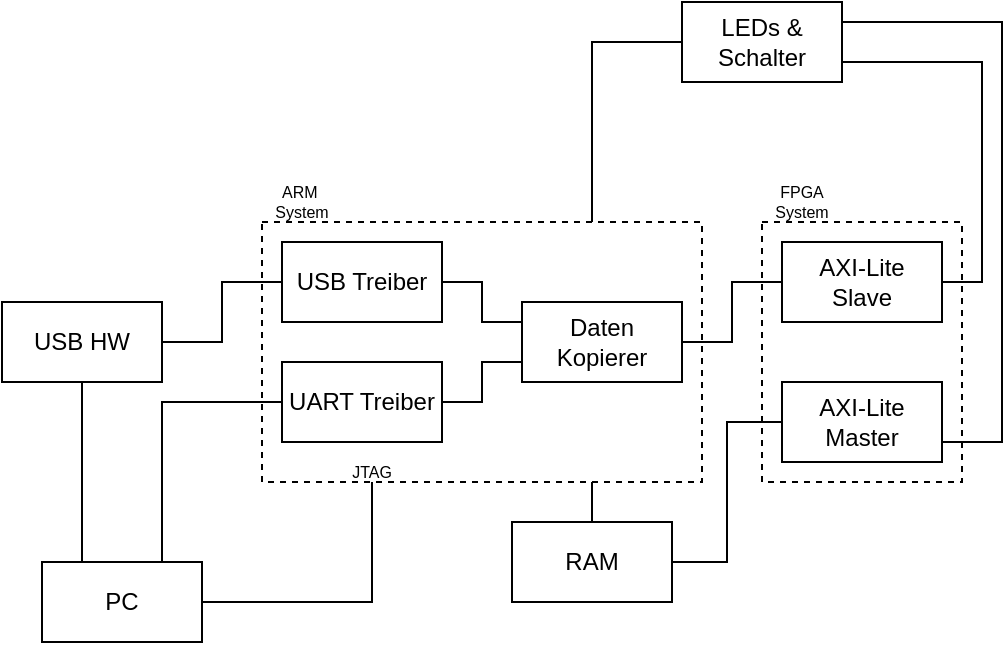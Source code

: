 <mxfile version="13.4.5" type="device"><diagram id="78IvcWicgb7WdVg4tleI" name="Page-1"><mxGraphModel dx="749" dy="556" grid="1" gridSize="10" guides="1" tooltips="1" connect="1" arrows="1" fold="1" page="1" pageScale="1" pageWidth="850" pageHeight="1100" math="0" shadow="0"><root><mxCell id="0"/><mxCell id="1" parent="0"/><mxCell id="5Ydo12CvdiUBX5jGAiVX-26" value="" style="rounded=0;whiteSpace=wrap;html=1;dashed=1;" vertex="1" parent="1"><mxGeometry x="520" y="190" width="100" height="130" as="geometry"/></mxCell><mxCell id="5Ydo12CvdiUBX5jGAiVX-19" style="edgeStyle=orthogonalEdgeStyle;rounded=0;orthogonalLoop=1;jettySize=auto;html=1;exitX=0.75;exitY=1;exitDx=0;exitDy=0;endArrow=none;endFill=0;fontSize=8;entryX=0.5;entryY=0;entryDx=0;entryDy=0;" edge="1" parent="1" source="5Ydo12CvdiUBX5jGAiVX-12" target="5Ydo12CvdiUBX5jGAiVX-18"><mxGeometry relative="1" as="geometry"><mxPoint x="435.019" y="350" as="targetPoint"/></mxGeometry></mxCell><mxCell id="5Ydo12CvdiUBX5jGAiVX-12" value="" style="rounded=0;whiteSpace=wrap;html=1;dashed=1;" vertex="1" parent="1"><mxGeometry x="270" y="190" width="220" height="130" as="geometry"/></mxCell><mxCell id="5Ydo12CvdiUBX5jGAiVX-6" style="edgeStyle=orthogonalEdgeStyle;rounded=0;orthogonalLoop=1;jettySize=auto;html=1;exitX=1;exitY=0.5;exitDx=0;exitDy=0;entryX=0;entryY=0.5;entryDx=0;entryDy=0;endArrow=none;endFill=0;" edge="1" parent="1" source="5Ydo12CvdiUBX5jGAiVX-1" target="5Ydo12CvdiUBX5jGAiVX-2"><mxGeometry relative="1" as="geometry"/></mxCell><mxCell id="5Ydo12CvdiUBX5jGAiVX-1" value="USB HW" style="rounded=0;whiteSpace=wrap;html=1;" vertex="1" parent="1"><mxGeometry x="140" y="230" width="80" height="40" as="geometry"/></mxCell><mxCell id="5Ydo12CvdiUBX5jGAiVX-8" style="edgeStyle=orthogonalEdgeStyle;rounded=0;orthogonalLoop=1;jettySize=auto;html=1;exitX=1;exitY=0.5;exitDx=0;exitDy=0;entryX=0;entryY=0.25;entryDx=0;entryDy=0;endArrow=none;endFill=0;" edge="1" parent="1" source="5Ydo12CvdiUBX5jGAiVX-2" target="5Ydo12CvdiUBX5jGAiVX-4"><mxGeometry relative="1" as="geometry"/></mxCell><mxCell id="5Ydo12CvdiUBX5jGAiVX-2" value="USB Treiber" style="rounded=0;whiteSpace=wrap;html=1;" vertex="1" parent="1"><mxGeometry x="280" y="200" width="80" height="40" as="geometry"/></mxCell><mxCell id="5Ydo12CvdiUBX5jGAiVX-7" style="edgeStyle=orthogonalEdgeStyle;rounded=0;orthogonalLoop=1;jettySize=auto;html=1;exitX=1;exitY=0.5;exitDx=0;exitDy=0;entryX=0;entryY=0.75;entryDx=0;entryDy=0;endArrow=none;endFill=0;" edge="1" parent="1" source="5Ydo12CvdiUBX5jGAiVX-3" target="5Ydo12CvdiUBX5jGAiVX-4"><mxGeometry relative="1" as="geometry"/></mxCell><mxCell id="5Ydo12CvdiUBX5jGAiVX-3" value="UART Treiber" style="rounded=0;whiteSpace=wrap;html=1;" vertex="1" parent="1"><mxGeometry x="280" y="260" width="80" height="40" as="geometry"/></mxCell><mxCell id="5Ydo12CvdiUBX5jGAiVX-22" style="edgeStyle=orthogonalEdgeStyle;rounded=0;orthogonalLoop=1;jettySize=auto;html=1;exitX=1;exitY=0.5;exitDx=0;exitDy=0;entryX=0;entryY=0.5;entryDx=0;entryDy=0;endArrow=none;endFill=0;fontSize=8;" edge="1" parent="1" source="5Ydo12CvdiUBX5jGAiVX-4" target="5Ydo12CvdiUBX5jGAiVX-21"><mxGeometry relative="1" as="geometry"/></mxCell><mxCell id="5Ydo12CvdiUBX5jGAiVX-4" value="Daten Kopierer" style="rounded=0;whiteSpace=wrap;html=1;" vertex="1" parent="1"><mxGeometry x="400" y="230" width="80" height="40" as="geometry"/></mxCell><mxCell id="5Ydo12CvdiUBX5jGAiVX-11" style="edgeStyle=orthogonalEdgeStyle;rounded=0;orthogonalLoop=1;jettySize=auto;html=1;exitX=0.75;exitY=0;exitDx=0;exitDy=0;entryX=0;entryY=0.5;entryDx=0;entryDy=0;endArrow=none;endFill=0;" edge="1" parent="1" source="5Ydo12CvdiUBX5jGAiVX-12" target="5Ydo12CvdiUBX5jGAiVX-10"><mxGeometry relative="1" as="geometry"><mxPoint x="440" y="170" as="sourcePoint"/></mxGeometry></mxCell><mxCell id="5Ydo12CvdiUBX5jGAiVX-10" value="LEDs &amp;amp; Schalter" style="rounded=0;whiteSpace=wrap;html=1;" vertex="1" parent="1"><mxGeometry x="480" y="80" width="80" height="40" as="geometry"/></mxCell><mxCell id="5Ydo12CvdiUBX5jGAiVX-14" style="edgeStyle=orthogonalEdgeStyle;rounded=0;orthogonalLoop=1;jettySize=auto;html=1;exitX=0.25;exitY=0;exitDx=0;exitDy=0;entryX=0.5;entryY=1;entryDx=0;entryDy=0;endArrow=none;endFill=0;" edge="1" parent="1" source="5Ydo12CvdiUBX5jGAiVX-13" target="5Ydo12CvdiUBX5jGAiVX-1"><mxGeometry relative="1" as="geometry"/></mxCell><mxCell id="5Ydo12CvdiUBX5jGAiVX-15" style="edgeStyle=orthogonalEdgeStyle;rounded=0;orthogonalLoop=1;jettySize=auto;html=1;exitX=0.75;exitY=0;exitDx=0;exitDy=0;entryX=0;entryY=0.5;entryDx=0;entryDy=0;endArrow=none;endFill=0;" edge="1" parent="1" source="5Ydo12CvdiUBX5jGAiVX-13" target="5Ydo12CvdiUBX5jGAiVX-3"><mxGeometry relative="1" as="geometry"/></mxCell><mxCell id="5Ydo12CvdiUBX5jGAiVX-16" style="edgeStyle=orthogonalEdgeStyle;rounded=0;orthogonalLoop=1;jettySize=auto;html=1;exitX=1;exitY=0.5;exitDx=0;exitDy=0;entryX=0.25;entryY=1;entryDx=0;entryDy=0;endArrow=none;endFill=0;" edge="1" parent="1" source="5Ydo12CvdiUBX5jGAiVX-13" target="5Ydo12CvdiUBX5jGAiVX-12"><mxGeometry relative="1" as="geometry"/></mxCell><mxCell id="5Ydo12CvdiUBX5jGAiVX-13" value="PC" style="rounded=0;whiteSpace=wrap;html=1;" vertex="1" parent="1"><mxGeometry x="160" y="360" width="80" height="40" as="geometry"/></mxCell><mxCell id="5Ydo12CvdiUBX5jGAiVX-17" value="JTAG" style="text;html=1;strokeColor=none;fillColor=none;align=center;verticalAlign=middle;whiteSpace=wrap;rounded=0;dashed=1;fontSize=8;" vertex="1" parent="1"><mxGeometry x="305" y="310" width="40" height="10" as="geometry"/></mxCell><mxCell id="5Ydo12CvdiUBX5jGAiVX-18" value="RAM" style="rounded=0;whiteSpace=wrap;html=1;" vertex="1" parent="1"><mxGeometry x="395" y="340" width="80" height="40" as="geometry"/></mxCell><mxCell id="5Ydo12CvdiUBX5jGAiVX-23" style="edgeStyle=orthogonalEdgeStyle;rounded=0;orthogonalLoop=1;jettySize=auto;html=1;exitX=0;exitY=0.5;exitDx=0;exitDy=0;entryX=1;entryY=0.5;entryDx=0;entryDy=0;endArrow=none;endFill=0;fontSize=8;" edge="1" parent="1" source="5Ydo12CvdiUBX5jGAiVX-20" target="5Ydo12CvdiUBX5jGAiVX-18"><mxGeometry relative="1" as="geometry"/></mxCell><mxCell id="5Ydo12CvdiUBX5jGAiVX-25" style="edgeStyle=orthogonalEdgeStyle;rounded=0;orthogonalLoop=1;jettySize=auto;html=1;exitX=1;exitY=0.5;exitDx=0;exitDy=0;entryX=1;entryY=0.25;entryDx=0;entryDy=0;endArrow=none;endFill=0;fontSize=8;" edge="1" parent="1" source="5Ydo12CvdiUBX5jGAiVX-20" target="5Ydo12CvdiUBX5jGAiVX-10"><mxGeometry relative="1" as="geometry"><Array as="points"><mxPoint x="640" y="300"/><mxPoint x="640" y="90"/></Array></mxGeometry></mxCell><mxCell id="5Ydo12CvdiUBX5jGAiVX-20" value="AXI-Lite&lt;br&gt;Master" style="rounded=0;whiteSpace=wrap;html=1;" vertex="1" parent="1"><mxGeometry x="530" y="270" width="80" height="40" as="geometry"/></mxCell><mxCell id="5Ydo12CvdiUBX5jGAiVX-24" style="edgeStyle=orthogonalEdgeStyle;rounded=0;orthogonalLoop=1;jettySize=auto;html=1;exitX=1;exitY=0.5;exitDx=0;exitDy=0;entryX=1;entryY=0.75;entryDx=0;entryDy=0;endArrow=none;endFill=0;fontSize=8;" edge="1" parent="1" source="5Ydo12CvdiUBX5jGAiVX-21" target="5Ydo12CvdiUBX5jGAiVX-10"><mxGeometry relative="1" as="geometry"/></mxCell><mxCell id="5Ydo12CvdiUBX5jGAiVX-21" value="AXI-Lite&lt;br&gt;Slave" style="rounded=0;whiteSpace=wrap;html=1;" vertex="1" parent="1"><mxGeometry x="530" y="200" width="80" height="40" as="geometry"/></mxCell><mxCell id="5Ydo12CvdiUBX5jGAiVX-27" value="ARM&amp;nbsp; System" style="text;html=1;strokeColor=none;fillColor=none;align=center;verticalAlign=middle;whiteSpace=wrap;rounded=0;fontSize=8;" vertex="1" parent="1"><mxGeometry x="270" y="170" width="40" height="20" as="geometry"/></mxCell><mxCell id="5Ydo12CvdiUBX5jGAiVX-28" value="FPGA System" style="text;html=1;strokeColor=none;fillColor=none;align=center;verticalAlign=middle;whiteSpace=wrap;rounded=0;fontSize=8;" vertex="1" parent="1"><mxGeometry x="520" y="170" width="40" height="20" as="geometry"/></mxCell></root></mxGraphModel></diagram></mxfile>